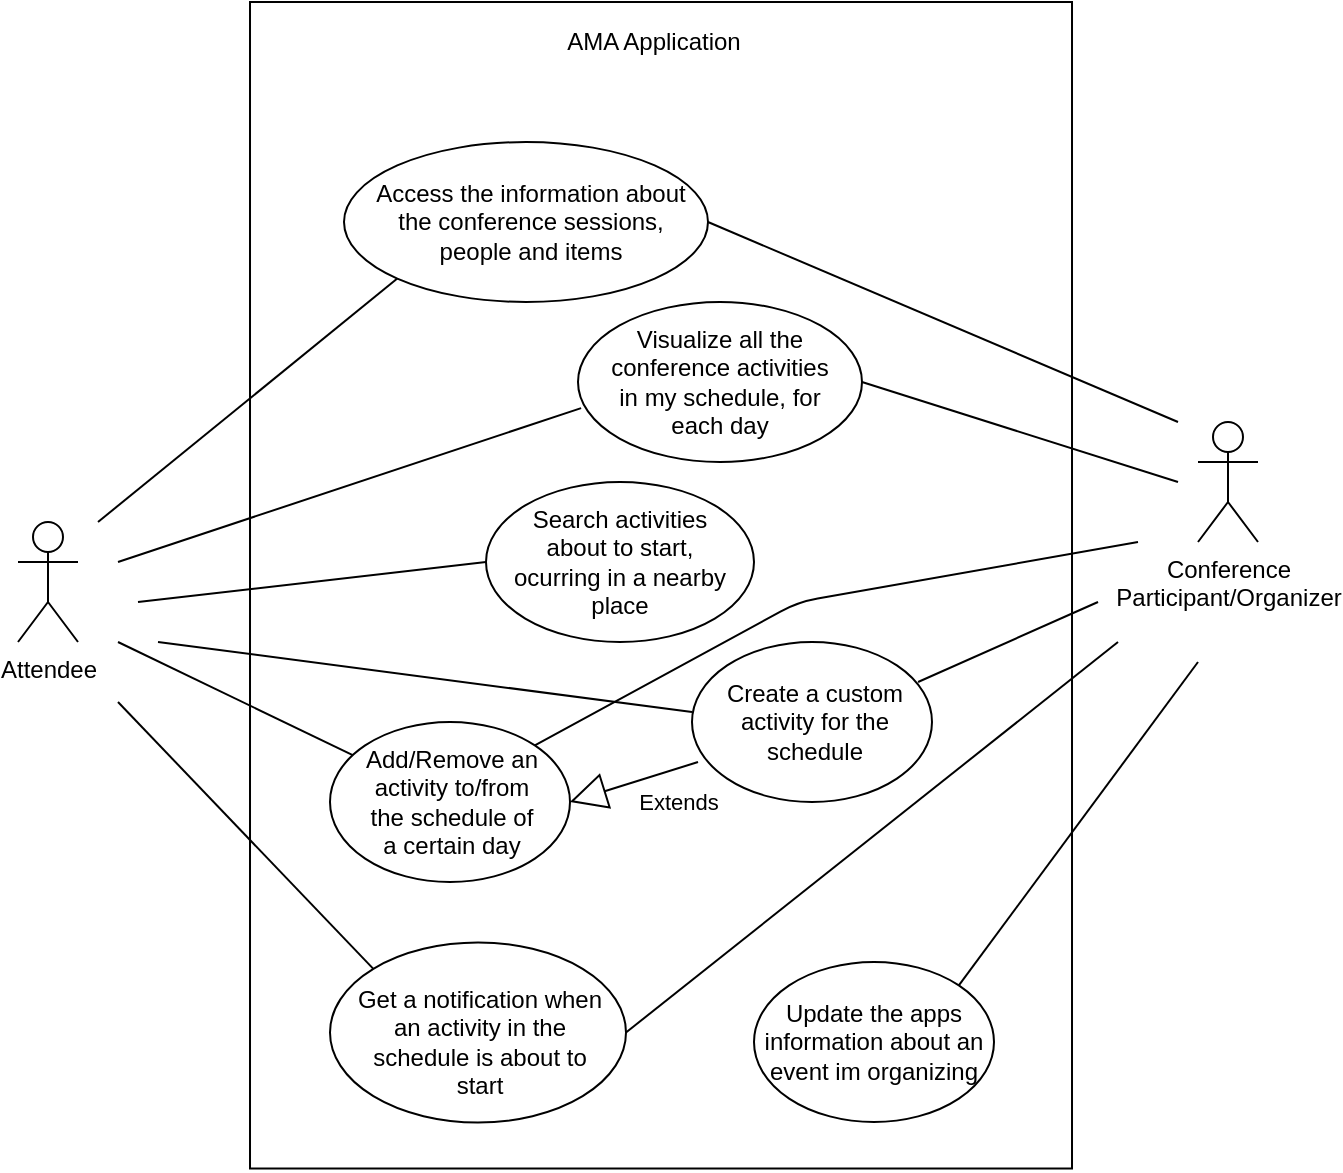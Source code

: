 <mxfile version="12.4.3" type="device" pages="1"><diagram id="UsYzuRJpu0PaTBRhNoTs" name="Page-1"><mxGraphModel dx="1092" dy="1893" grid="1" gridSize="10" guides="1" tooltips="1" connect="1" arrows="1" fold="1" page="1" pageScale="1" pageWidth="827" pageHeight="1169" math="0" shadow="0"><root><mxCell id="0"/><mxCell id="1" parent="0"/><mxCell id="06u7S5ZmSO9pDG2_7i8C-19" value="Attendee" style="shape=umlActor;html=1;verticalLabelPosition=bottom;verticalAlign=top;align=center;" parent="1" vertex="1"><mxGeometry x="90" y="210" width="30" height="60" as="geometry"/></mxCell><mxCell id="06u7S5ZmSO9pDG2_7i8C-26" value="Conference&lt;br&gt;Participant/Organizer" style="shape=umlActor;html=1;verticalLabelPosition=bottom;verticalAlign=top;align=center;" parent="1" vertex="1"><mxGeometry x="680" y="160" width="30" height="60" as="geometry"/></mxCell><mxCell id="06u7S5ZmSO9pDG2_7i8C-39" value="" style="rounded=0;whiteSpace=wrap;html=1;rotation=90;" parent="1" vertex="1"><mxGeometry x="119.88" y="36.13" width="583.25" height="411" as="geometry"/></mxCell><mxCell id="06u7S5ZmSO9pDG2_7i8C-40" value="AMA Application" style="text;html=1;strokeColor=none;fillColor=none;align=center;verticalAlign=middle;whiteSpace=wrap;rounded=0;" parent="1" vertex="1"><mxGeometry x="353" y="-40" width="110" height="20" as="geometry"/></mxCell><mxCell id="06u7S5ZmSO9pDG2_7i8C-42" value="" style="ellipse;whiteSpace=wrap;html=1;" parent="1" vertex="1"><mxGeometry x="370" y="100" width="142" height="80" as="geometry"/></mxCell><mxCell id="06u7S5ZmSO9pDG2_7i8C-43" value="Visualize all the conference activities in my schedule, for each day" style="text;html=1;strokeColor=none;fillColor=none;align=center;verticalAlign=middle;whiteSpace=wrap;rounded=0;" parent="1" vertex="1"><mxGeometry x="385" y="130" width="112" height="20" as="geometry"/></mxCell><mxCell id="06u7S5ZmSO9pDG2_7i8C-46" value="" style="ellipse;whiteSpace=wrap;html=1;" parent="1" vertex="1"><mxGeometry x="246" y="310" width="120" height="80" as="geometry"/></mxCell><mxCell id="06u7S5ZmSO9pDG2_7i8C-55" value="" style="ellipse;whiteSpace=wrap;html=1;" parent="1" vertex="1"><mxGeometry x="246" y="420.25" width="148" height="90" as="geometry"/></mxCell><mxCell id="06u7S5ZmSO9pDG2_7i8C-56" value="Get a notification when an activity in the schedule is about to start" style="text;html=1;strokeColor=none;fillColor=none;align=center;verticalAlign=middle;whiteSpace=wrap;rounded=0;" parent="1" vertex="1"><mxGeometry x="257" y="460" width="128" height="20" as="geometry"/></mxCell><mxCell id="06u7S5ZmSO9pDG2_7i8C-69" value="" style="ellipse;whiteSpace=wrap;html=1;" parent="1" vertex="1"><mxGeometry x="324" y="190" width="134" height="80" as="geometry"/></mxCell><mxCell id="06u7S5ZmSO9pDG2_7i8C-70" value="Search activities about to start, ocurring in a nearby place" style="text;html=1;strokeColor=none;fillColor=none;align=center;verticalAlign=middle;whiteSpace=wrap;rounded=0;" parent="1" vertex="1"><mxGeometry x="330" y="220" width="122" height="20" as="geometry"/></mxCell><mxCell id="3EEG4s3uq1OyDhsVRbAD-16" value="" style="ellipse;whiteSpace=wrap;html=1;" parent="1" vertex="1"><mxGeometry x="458" y="430" width="120" height="80" as="geometry"/></mxCell><mxCell id="3EEG4s3uq1OyDhsVRbAD-17" value="Update the apps information about an event im organizing" style="text;html=1;strokeColor=none;fillColor=none;align=center;verticalAlign=middle;whiteSpace=wrap;rounded=0;" parent="1" vertex="1"><mxGeometry x="458" y="460" width="120" height="20" as="geometry"/></mxCell><mxCell id="3EEG4s3uq1OyDhsVRbAD-22" value="" style="ellipse;whiteSpace=wrap;html=1;" parent="1" vertex="1"><mxGeometry x="253" y="20" width="182" height="80" as="geometry"/></mxCell><mxCell id="3EEG4s3uq1OyDhsVRbAD-24" value="" style="ellipse;whiteSpace=wrap;html=1;" parent="1" vertex="1"><mxGeometry x="427" y="270" width="120" height="80" as="geometry"/></mxCell><mxCell id="3EEG4s3uq1OyDhsVRbAD-25" value="Create a custom activity for the schedule" style="text;html=1;strokeColor=none;fillColor=none;align=center;verticalAlign=middle;whiteSpace=wrap;rounded=0;" parent="1" vertex="1"><mxGeometry x="427" y="300" width="123" height="20" as="geometry"/></mxCell><mxCell id="3EEG4s3uq1OyDhsVRbAD-28" value="Access the information about the conference sessions, people and items" style="text;html=1;strokeColor=none;fillColor=none;align=center;verticalAlign=middle;whiteSpace=wrap;rounded=0;" parent="1" vertex="1"><mxGeometry x="266" y="50" width="161" height="20" as="geometry"/></mxCell><mxCell id="8WnhasebARLldYgz_1jK-14" value="" style="endArrow=none;html=1;entryX=0;entryY=1;entryDx=0;entryDy=0;" edge="1" parent="1" target="3EEG4s3uq1OyDhsVRbAD-22"><mxGeometry width="50" height="50" relative="1" as="geometry"><mxPoint x="130" y="210" as="sourcePoint"/><mxPoint x="200" y="140" as="targetPoint"/></mxGeometry></mxCell><mxCell id="8WnhasebARLldYgz_1jK-15" value="" style="endArrow=none;html=1;entryX=1;entryY=0.5;entryDx=0;entryDy=0;" edge="1" parent="1" target="3EEG4s3uq1OyDhsVRbAD-22"><mxGeometry width="50" height="50" relative="1" as="geometry"><mxPoint x="670" y="160" as="sourcePoint"/><mxPoint x="700" y="140" as="targetPoint"/></mxGeometry></mxCell><mxCell id="8WnhasebARLldYgz_1jK-16" value="" style="endArrow=none;html=1;entryX=0.011;entryY=0.663;entryDx=0;entryDy=0;entryPerimeter=0;" edge="1" parent="1" target="06u7S5ZmSO9pDG2_7i8C-42"><mxGeometry width="50" height="50" relative="1" as="geometry"><mxPoint x="140" y="230" as="sourcePoint"/><mxPoint x="190" y="190" as="targetPoint"/></mxGeometry></mxCell><mxCell id="8WnhasebARLldYgz_1jK-18" value="" style="endArrow=none;html=1;exitX=1;exitY=0.5;exitDx=0;exitDy=0;" edge="1" parent="1" source="06u7S5ZmSO9pDG2_7i8C-42"><mxGeometry width="50" height="50" relative="1" as="geometry"><mxPoint x="640" y="340" as="sourcePoint"/><mxPoint x="670" y="190" as="targetPoint"/></mxGeometry></mxCell><mxCell id="8WnhasebARLldYgz_1jK-19" value="" style="endArrow=none;html=1;entryX=0;entryY=0.5;entryDx=0;entryDy=0;" edge="1" parent="1" target="06u7S5ZmSO9pDG2_7i8C-69"><mxGeometry width="50" height="50" relative="1" as="geometry"><mxPoint x="150" y="250" as="sourcePoint"/><mxPoint x="180" y="220" as="targetPoint"/></mxGeometry></mxCell><mxCell id="8WnhasebARLldYgz_1jK-20" value="" style="endArrow=none;html=1;" edge="1" parent="1" target="06u7S5ZmSO9pDG2_7i8C-46"><mxGeometry width="50" height="50" relative="1" as="geometry"><mxPoint x="140" y="270" as="sourcePoint"/><mxPoint x="190" y="260" as="targetPoint"/></mxGeometry></mxCell><mxCell id="8WnhasebARLldYgz_1jK-21" value="" style="endArrow=none;html=1;exitX=1;exitY=0;exitDx=0;exitDy=0;" edge="1" parent="1" source="06u7S5ZmSO9pDG2_7i8C-46"><mxGeometry width="50" height="50" relative="1" as="geometry"><mxPoint x="620" y="270" as="sourcePoint"/><mxPoint x="650" y="220" as="targetPoint"/><Array as="points"><mxPoint x="480" y="250"/></Array></mxGeometry></mxCell><mxCell id="8WnhasebARLldYgz_1jK-22" value="" style="endArrow=none;html=1;entryX=0;entryY=0.25;entryDx=0;entryDy=0;" edge="1" parent="1" target="3EEG4s3uq1OyDhsVRbAD-25"><mxGeometry width="50" height="50" relative="1" as="geometry"><mxPoint x="160" y="270" as="sourcePoint"/><mxPoint x="210" y="220" as="targetPoint"/></mxGeometry></mxCell><mxCell id="06u7S5ZmSO9pDG2_7i8C-49" value="Add/Remove an activity to/from the schedule of a certain day" style="text;html=1;strokeColor=none;fillColor=none;align=center;verticalAlign=middle;whiteSpace=wrap;rounded=0;" parent="1" vertex="1"><mxGeometry x="261" y="340" width="92" height="20" as="geometry"/></mxCell><mxCell id="8WnhasebARLldYgz_1jK-26" value="Extends" style="endArrow=block;endSize=16;endFill=0;html=1;entryX=1;entryY=0.5;entryDx=0;entryDy=0;" edge="1" parent="1" target="06u7S5ZmSO9pDG2_7i8C-46"><mxGeometry x="-0.537" y="16" width="160" relative="1" as="geometry"><mxPoint x="430" y="330" as="sourcePoint"/><mxPoint x="338.56" y="357.68" as="targetPoint"/><mxPoint as="offset"/></mxGeometry></mxCell><mxCell id="8WnhasebARLldYgz_1jK-28" value="" style="endArrow=none;html=1;exitX=0.919;exitY=-0.5;exitDx=0;exitDy=0;exitPerimeter=0;" edge="1" parent="1" source="3EEG4s3uq1OyDhsVRbAD-25"><mxGeometry width="50" height="50" relative="1" as="geometry"><mxPoint x="640" y="310" as="sourcePoint"/><mxPoint x="630" y="250" as="targetPoint"/></mxGeometry></mxCell><mxCell id="8WnhasebARLldYgz_1jK-30" value="" style="endArrow=none;html=1;exitX=0;exitY=0;exitDx=0;exitDy=0;" edge="1" parent="1" source="06u7S5ZmSO9pDG2_7i8C-55"><mxGeometry width="50" height="50" relative="1" as="geometry"><mxPoint x="100" y="350" as="sourcePoint"/><mxPoint x="140" y="300" as="targetPoint"/></mxGeometry></mxCell><mxCell id="8WnhasebARLldYgz_1jK-31" value="" style="endArrow=none;html=1;exitX=1;exitY=0.5;exitDx=0;exitDy=0;" edge="1" parent="1" source="06u7S5ZmSO9pDG2_7i8C-55"><mxGeometry width="50" height="50" relative="1" as="geometry"><mxPoint x="670" y="380" as="sourcePoint"/><mxPoint x="640" y="270" as="targetPoint"/></mxGeometry></mxCell><mxCell id="8WnhasebARLldYgz_1jK-32" value="" style="endArrow=none;html=1;exitX=1;exitY=0;exitDx=0;exitDy=0;" edge="1" parent="1" source="3EEG4s3uq1OyDhsVRbAD-16"><mxGeometry width="50" height="50" relative="1" as="geometry"><mxPoint x="640" y="370" as="sourcePoint"/><mxPoint x="680" y="280" as="targetPoint"/></mxGeometry></mxCell></root></mxGraphModel></diagram></mxfile>